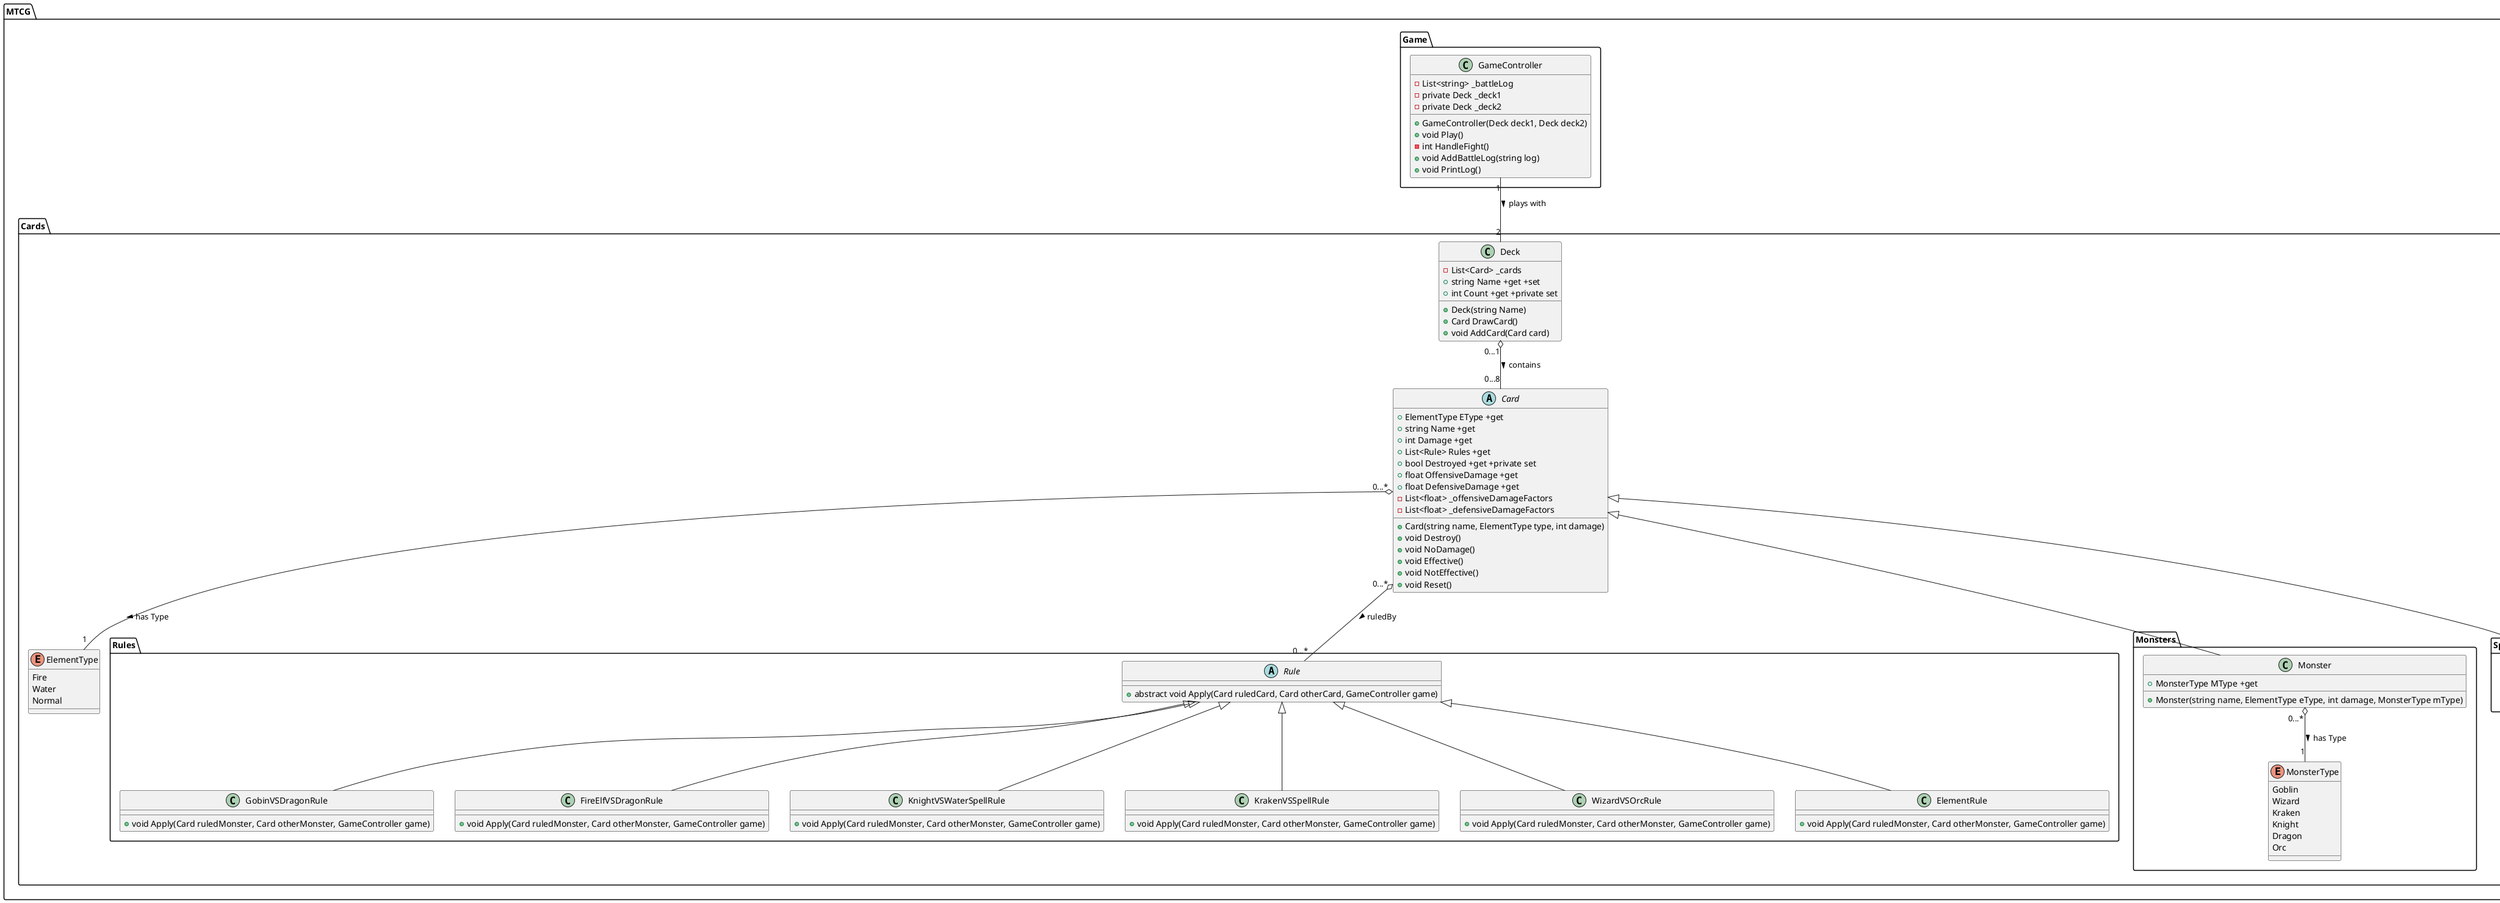 @startuml

    namespace MTCG {
        namespace MTCG.Game {
            class GameController {
                - List<string> _battleLog
                - private Deck _deck1
                - private Deck _deck2
                + GameController(Deck deck1, Deck deck2)
                + void Play()
                - int HandleFight()
                + void AddBattleLog(string log)
                + void PrintLog()
            }
        }

        namespace MTCG.Cards {
            namespace MTCG.Cards.Rules {
                MTCG.Cards.Card "0...*" o-- "0...*" Rule : ruledBy >
                abstract class Rule {
                    + abstract void Apply(Card ruledCard, Card otherCard, GameController game)
                }

                Rule <|-- GobinVSDragonRule
                class GobinVSDragonRule {
                    + void Apply(Card ruledMonster, Card otherMonster, GameController game)
                }

                Rule <|-- FireElfVSDragonRule
                class FireElfVSDragonRule {
                    + void Apply(Card ruledMonster, Card otherMonster, GameController game)
                }

                Rule <|-- KnightVSWaterSpellRule
                class KnightVSWaterSpellRule {
                    + void Apply(Card ruledMonster, Card otherMonster, GameController game)
                }
                
                Rule <|-- KrakenVSSpellRule
                class KrakenVSSpellRule {
                    + void Apply(Card ruledMonster, Card otherMonster, GameController game)
                }
                
                Rule <|-- WizardVSOrcRule
                class WizardVSOrcRule {
                    + void Apply(Card ruledMonster, Card otherMonster, GameController game)
                }

                Rule <|-- ElementRule
                class ElementRule {
                    + void Apply(Card ruledMonster, Card otherMonster, GameController game)
                }
            }
            class Deck {
                - List<Card> _cards
                {field} + string Name +get +set 
                {field} + int Count +get +private set 
                + Deck(string Name)
                + Card DrawCard()
                + void AddCard(Card card)
            }
            Deck "0...1" o-- "0...8" Card : contains >
            MTCG.Game.GameController "1" -- "2" MTCG.Cards.Deck : plays with >

            enum ElementType {
                Fire
                Water
                Normal
            }

            abstract class Card {
                {field} + ElementType EType +get
                {field} + string Name +get
                {field} + int Damage +get
                {field} + List<Rule> Rules +get
                {field} + bool Destroyed +get +private set
                {field} + float OffensiveDamage +get
                {field} + float DefensiveDamage +get
                - List<float> _offensiveDamageFactors
                - List<float> _defensiveDamageFactors
                + Card(string name, ElementType type, int damage)
                + void Destroy()
                + void NoDamage()
                + void Effective()
                + void NotEffective()
                + void Reset()
            }

            Card "0...*" o-- "1" ElementType : has Type >

            namespace MTCG.Cards.Monsters {
                MTCG.Cards.Card <|-- Monster
                class Monster {
                    + Monster(string name, ElementType eType, int damage, MonsterType mType)
                    {field} + MonsterType MType +get
                }

                Monster "0...*" o-- "1" MonsterType : has Type >
                enum MonsterType {
                    Goblin
                    Wizard
                    Kraken
                    Knight
                    Dragon
                    Orc
                }
            }

            namespace MTCG.Cards.Spells {
                MTCG.Cards.Card <|-- Spell
                class Spell {
                    + Spell(string name, ElementType type, int damage)
                }
            }
        }
    }

@enduml